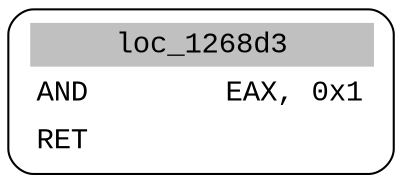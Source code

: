 digraph asm_graph {
1941 [
shape="Mrecord" fontname="Courier New"label =<<table border="0" cellborder="0" cellpadding="3"><tr><td align="center" colspan="2" bgcolor="grey">loc_1268d3</td></tr><tr><td align="left">AND        EAX, 0x1</td></tr><tr><td align="left">RET        </td></tr></table>> ];
}